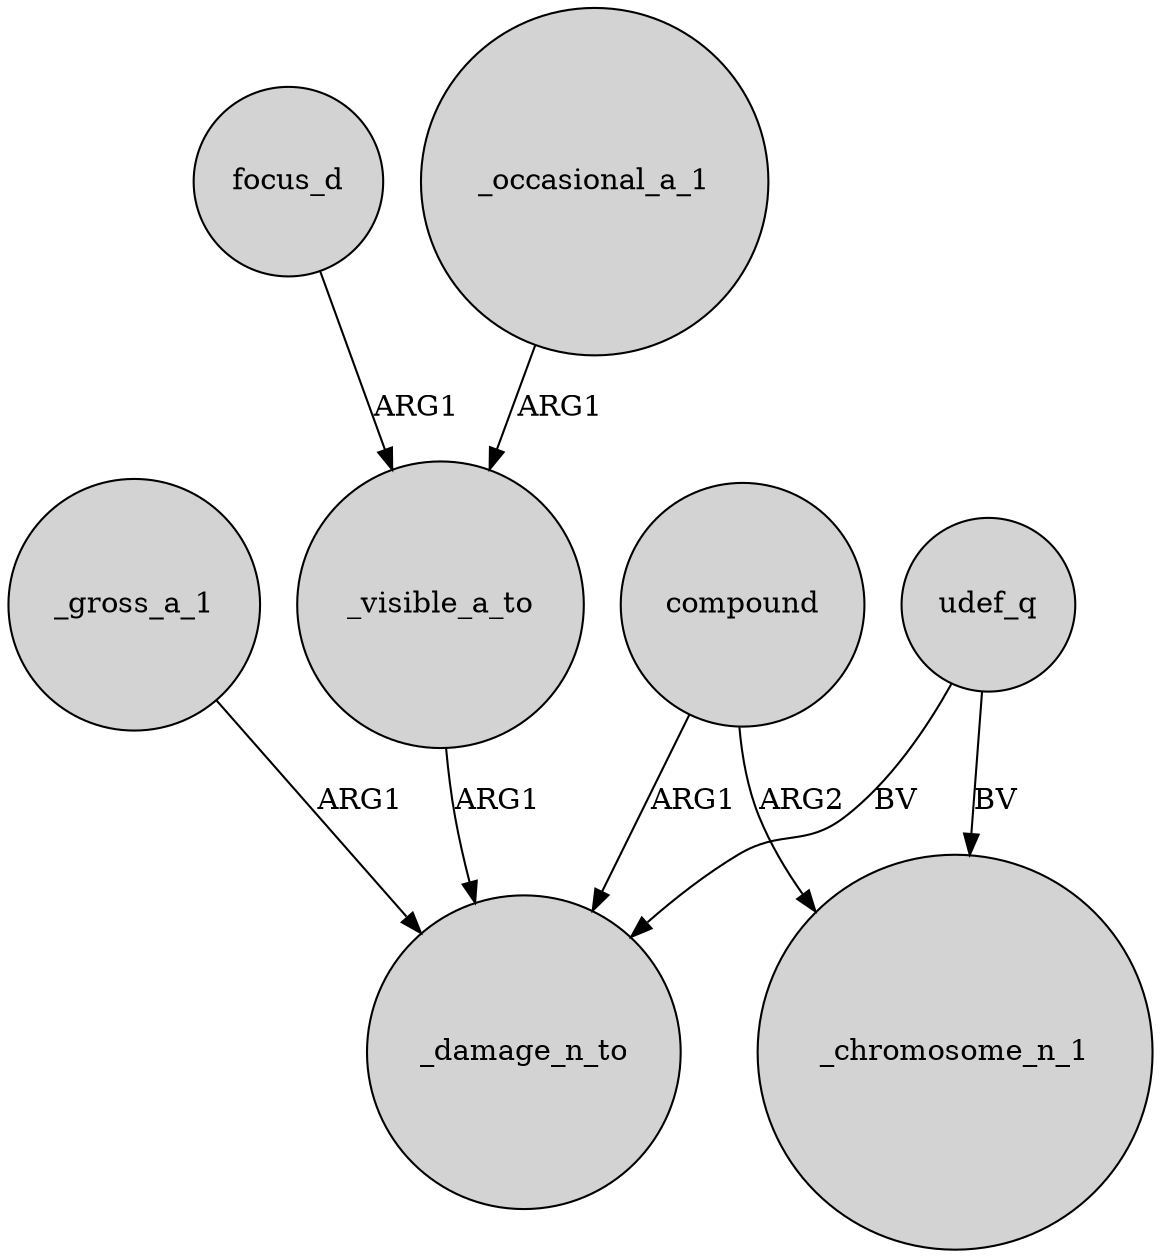 digraph {
	node [shape=circle style=filled]
	_gross_a_1 -> _damage_n_to [label=ARG1]
	compound -> _chromosome_n_1 [label=ARG2]
	focus_d -> _visible_a_to [label=ARG1]
	udef_q -> _damage_n_to [label=BV]
	udef_q -> _chromosome_n_1 [label=BV]
	_occasional_a_1 -> _visible_a_to [label=ARG1]
	_visible_a_to -> _damage_n_to [label=ARG1]
	compound -> _damage_n_to [label=ARG1]
}
